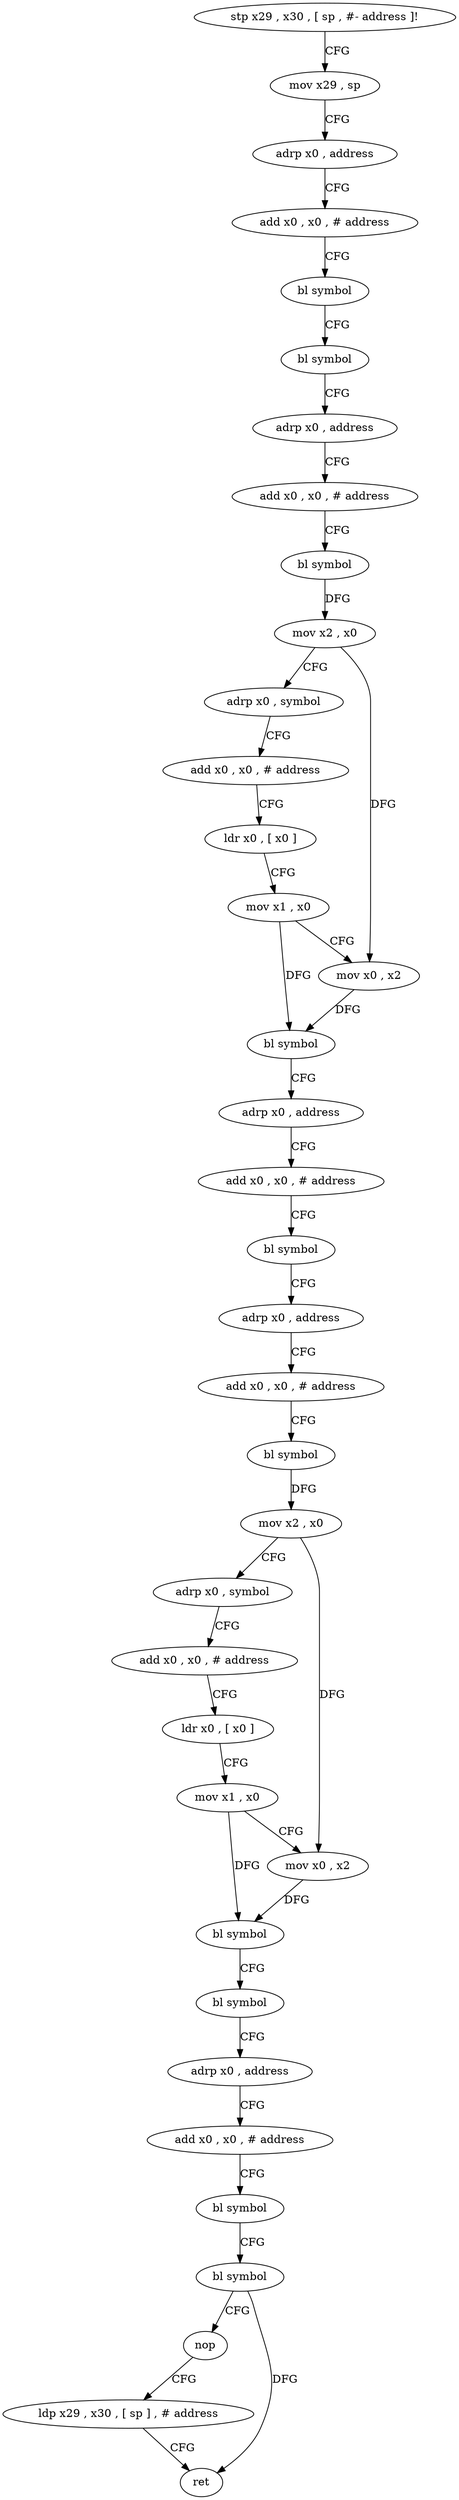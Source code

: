 digraph "func" {
"4219112" [label = "stp x29 , x30 , [ sp , #- address ]!" ]
"4219116" [label = "mov x29 , sp" ]
"4219120" [label = "adrp x0 , address" ]
"4219124" [label = "add x0 , x0 , # address" ]
"4219128" [label = "bl symbol" ]
"4219132" [label = "bl symbol" ]
"4219136" [label = "adrp x0 , address" ]
"4219140" [label = "add x0 , x0 , # address" ]
"4219144" [label = "bl symbol" ]
"4219148" [label = "mov x2 , x0" ]
"4219152" [label = "adrp x0 , symbol" ]
"4219156" [label = "add x0 , x0 , # address" ]
"4219160" [label = "ldr x0 , [ x0 ]" ]
"4219164" [label = "mov x1 , x0" ]
"4219168" [label = "mov x0 , x2" ]
"4219172" [label = "bl symbol" ]
"4219176" [label = "adrp x0 , address" ]
"4219180" [label = "add x0 , x0 , # address" ]
"4219184" [label = "bl symbol" ]
"4219188" [label = "adrp x0 , address" ]
"4219192" [label = "add x0 , x0 , # address" ]
"4219196" [label = "bl symbol" ]
"4219200" [label = "mov x2 , x0" ]
"4219204" [label = "adrp x0 , symbol" ]
"4219208" [label = "add x0 , x0 , # address" ]
"4219212" [label = "ldr x0 , [ x0 ]" ]
"4219216" [label = "mov x1 , x0" ]
"4219220" [label = "mov x0 , x2" ]
"4219224" [label = "bl symbol" ]
"4219228" [label = "bl symbol" ]
"4219232" [label = "adrp x0 , address" ]
"4219236" [label = "add x0 , x0 , # address" ]
"4219240" [label = "bl symbol" ]
"4219244" [label = "bl symbol" ]
"4219248" [label = "nop" ]
"4219252" [label = "ldp x29 , x30 , [ sp ] , # address" ]
"4219256" [label = "ret" ]
"4219112" -> "4219116" [ label = "CFG" ]
"4219116" -> "4219120" [ label = "CFG" ]
"4219120" -> "4219124" [ label = "CFG" ]
"4219124" -> "4219128" [ label = "CFG" ]
"4219128" -> "4219132" [ label = "CFG" ]
"4219132" -> "4219136" [ label = "CFG" ]
"4219136" -> "4219140" [ label = "CFG" ]
"4219140" -> "4219144" [ label = "CFG" ]
"4219144" -> "4219148" [ label = "DFG" ]
"4219148" -> "4219152" [ label = "CFG" ]
"4219148" -> "4219168" [ label = "DFG" ]
"4219152" -> "4219156" [ label = "CFG" ]
"4219156" -> "4219160" [ label = "CFG" ]
"4219160" -> "4219164" [ label = "CFG" ]
"4219164" -> "4219168" [ label = "CFG" ]
"4219164" -> "4219172" [ label = "DFG" ]
"4219168" -> "4219172" [ label = "DFG" ]
"4219172" -> "4219176" [ label = "CFG" ]
"4219176" -> "4219180" [ label = "CFG" ]
"4219180" -> "4219184" [ label = "CFG" ]
"4219184" -> "4219188" [ label = "CFG" ]
"4219188" -> "4219192" [ label = "CFG" ]
"4219192" -> "4219196" [ label = "CFG" ]
"4219196" -> "4219200" [ label = "DFG" ]
"4219200" -> "4219204" [ label = "CFG" ]
"4219200" -> "4219220" [ label = "DFG" ]
"4219204" -> "4219208" [ label = "CFG" ]
"4219208" -> "4219212" [ label = "CFG" ]
"4219212" -> "4219216" [ label = "CFG" ]
"4219216" -> "4219220" [ label = "CFG" ]
"4219216" -> "4219224" [ label = "DFG" ]
"4219220" -> "4219224" [ label = "DFG" ]
"4219224" -> "4219228" [ label = "CFG" ]
"4219228" -> "4219232" [ label = "CFG" ]
"4219232" -> "4219236" [ label = "CFG" ]
"4219236" -> "4219240" [ label = "CFG" ]
"4219240" -> "4219244" [ label = "CFG" ]
"4219244" -> "4219248" [ label = "CFG" ]
"4219244" -> "4219256" [ label = "DFG" ]
"4219248" -> "4219252" [ label = "CFG" ]
"4219252" -> "4219256" [ label = "CFG" ]
}
